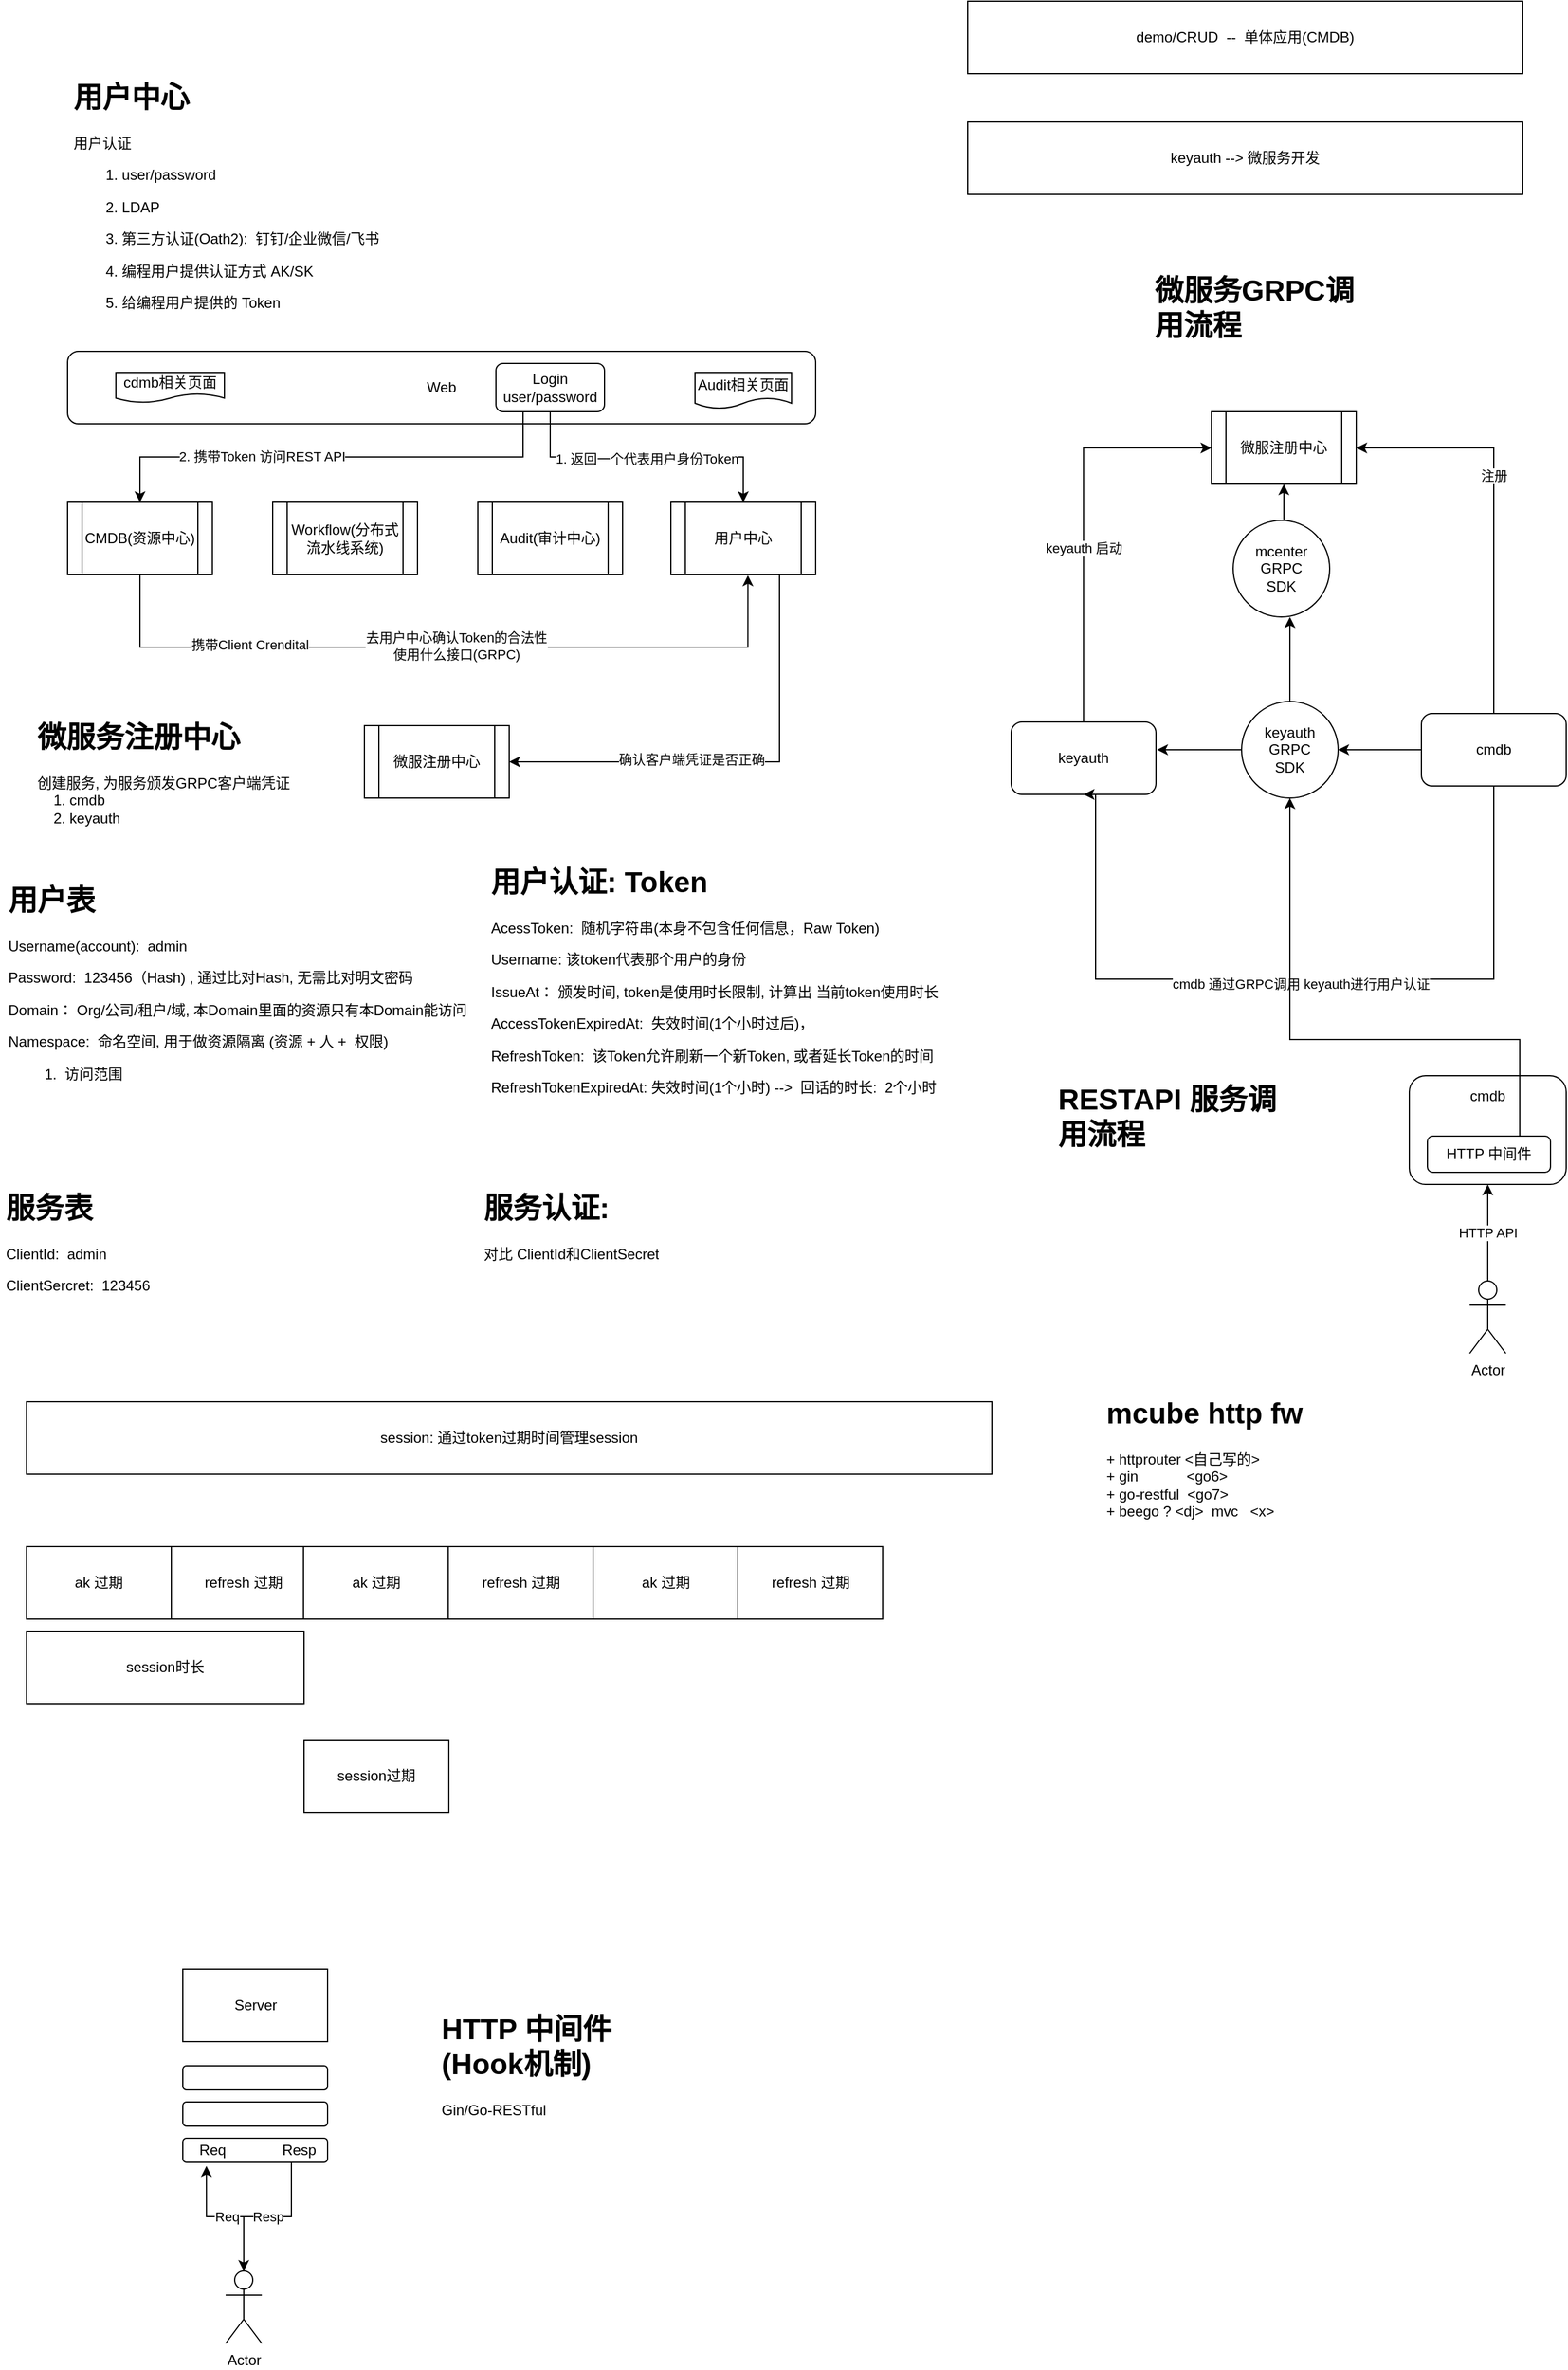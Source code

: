 <mxfile version="18.0.6" type="device"><diagram id="G756LH1hDW1Aa-78v-p-" name="第 1 页"><mxGraphModel dx="1422" dy="2034" grid="1" gridSize="10" guides="1" tooltips="1" connect="1" arrows="1" fold="1" page="1" pageScale="1" pageWidth="827" pageHeight="1169" math="0" shadow="0"><root><mxCell id="0"/><mxCell id="1" parent="0"/><mxCell id="xSLvx6TmoijCLrKCCrkI-1" value="&lt;h1&gt;用户中心&lt;/h1&gt;&lt;p&gt;用户认证&lt;/p&gt;&lt;p&gt;&lt;span style=&quot;white-space: pre;&quot;&gt;&#9;&lt;/span&gt;1. user/password&lt;/p&gt;&lt;p&gt;&amp;nbsp; &amp;nbsp; &amp;nbsp; &amp;nbsp; 2. LDAP&lt;/p&gt;&lt;p&gt;&amp;nbsp; &amp;nbsp; &amp;nbsp; &amp;nbsp; 3. 第三方认证(Oath2):&amp;nbsp; 钉钉/企业微信/飞书&lt;/p&gt;&lt;p&gt;&amp;nbsp; &amp;nbsp; &amp;nbsp; &amp;nbsp; 4. 编程用户提供认证方式 AK/SK&amp;nbsp;&lt;/p&gt;&lt;p&gt;&amp;nbsp; &amp;nbsp; &amp;nbsp; &amp;nbsp; 5. 给编程用户提供的 Token&lt;/p&gt;&lt;p&gt;&lt;br&gt;&lt;/p&gt;" style="text;html=1;strokeColor=none;fillColor=none;spacing=5;spacingTop=-20;whiteSpace=wrap;overflow=hidden;rounded=0;" parent="1" vertex="1"><mxGeometry x="104" y="-10" width="311" height="210" as="geometry"/></mxCell><mxCell id="xSLvx6TmoijCLrKCCrkI-16" style="edgeStyle=orthogonalEdgeStyle;rounded=0;orthogonalLoop=1;jettySize=auto;html=1;exitX=0.5;exitY=1;exitDx=0;exitDy=0;entryX=0.532;entryY=1.008;entryDx=0;entryDy=0;entryPerimeter=0;" parent="1" source="xSLvx6TmoijCLrKCCrkI-2" target="xSLvx6TmoijCLrKCCrkI-8" edge="1"><mxGeometry relative="1" as="geometry"><Array as="points"><mxPoint x="164" y="465"/><mxPoint x="668" y="465"/></Array></mxGeometry></mxCell><mxCell id="xSLvx6TmoijCLrKCCrkI-17" value="去用户中心确认Token的合法性&lt;br&gt;使用什么接口(GRPC)" style="edgeLabel;html=1;align=center;verticalAlign=middle;resizable=0;points=[];" parent="xSLvx6TmoijCLrKCCrkI-16" vertex="1" connectable="0"><mxGeometry x="0.031" y="1" relative="1" as="geometry"><mxPoint as="offset"/></mxGeometry></mxCell><mxCell id="fUPeGcEdd1haUaWr4Al_-3" value="携带Client Crendital" style="edgeLabel;html=1;align=center;verticalAlign=middle;resizable=0;points=[];" parent="xSLvx6TmoijCLrKCCrkI-16" vertex="1" connectable="0"><mxGeometry x="-0.515" y="2" relative="1" as="geometry"><mxPoint as="offset"/></mxGeometry></mxCell><mxCell id="xSLvx6TmoijCLrKCCrkI-2" value="CMDB(资源中心)" style="shape=process;whiteSpace=wrap;html=1;backgroundOutline=1;" parent="1" vertex="1"><mxGeometry x="104" y="345" width="120" height="60" as="geometry"/></mxCell><mxCell id="xSLvx6TmoijCLrKCCrkI-3" value="Workflow(分布式流水线系统)" style="shape=process;whiteSpace=wrap;html=1;backgroundOutline=1;" parent="1" vertex="1"><mxGeometry x="274" y="345" width="120" height="60" as="geometry"/></mxCell><mxCell id="xSLvx6TmoijCLrKCCrkI-4" value="Audit(审计中心)" style="shape=process;whiteSpace=wrap;html=1;backgroundOutline=1;" parent="1" vertex="1"><mxGeometry x="444" y="345" width="120" height="60" as="geometry"/></mxCell><mxCell id="xSLvx6TmoijCLrKCCrkI-5" value="Web" style="rounded=1;whiteSpace=wrap;html=1;" parent="1" vertex="1"><mxGeometry x="104" y="220" width="620" height="60" as="geometry"/></mxCell><mxCell id="xSLvx6TmoijCLrKCCrkI-6" value="cdmb相关页面" style="shape=document;whiteSpace=wrap;html=1;boundedLbl=1;" parent="1" vertex="1"><mxGeometry x="144" y="237.5" width="90" height="25" as="geometry"/></mxCell><mxCell id="xSLvx6TmoijCLrKCCrkI-7" value="Audit相关页面" style="shape=document;whiteSpace=wrap;html=1;boundedLbl=1;" parent="1" vertex="1"><mxGeometry x="624" y="237.5" width="80" height="30" as="geometry"/></mxCell><mxCell id="fUPeGcEdd1haUaWr4Al_-7" style="edgeStyle=orthogonalEdgeStyle;rounded=0;orthogonalLoop=1;jettySize=auto;html=1;exitX=0.75;exitY=1;exitDx=0;exitDy=0;entryX=1;entryY=0.5;entryDx=0;entryDy=0;" parent="1" source="xSLvx6TmoijCLrKCCrkI-8" target="fUPeGcEdd1haUaWr4Al_-2" edge="1"><mxGeometry relative="1" as="geometry"/></mxCell><mxCell id="fUPeGcEdd1haUaWr4Al_-8" value="确认客户端凭证是否正确" style="edgeLabel;html=1;align=center;verticalAlign=middle;resizable=0;points=[];" parent="fUPeGcEdd1haUaWr4Al_-7" vertex="1" connectable="0"><mxGeometry x="0.203" y="-2" relative="1" as="geometry"><mxPoint as="offset"/></mxGeometry></mxCell><mxCell id="xSLvx6TmoijCLrKCCrkI-8" value="用户中心" style="shape=process;whiteSpace=wrap;html=1;backgroundOutline=1;" parent="1" vertex="1"><mxGeometry x="604" y="345" width="120" height="60" as="geometry"/></mxCell><mxCell id="xSLvx6TmoijCLrKCCrkI-10" style="edgeStyle=orthogonalEdgeStyle;rounded=0;orthogonalLoop=1;jettySize=auto;html=1;exitX=0.5;exitY=1;exitDx=0;exitDy=0;entryX=0.5;entryY=0;entryDx=0;entryDy=0;" parent="1" source="xSLvx6TmoijCLrKCCrkI-9" target="xSLvx6TmoijCLrKCCrkI-8" edge="1"><mxGeometry relative="1" as="geometry"/></mxCell><mxCell id="xSLvx6TmoijCLrKCCrkI-11" value="1. 返回一个代表用户身份Token" style="edgeLabel;html=1;align=center;verticalAlign=middle;resizable=0;points=[];" parent="xSLvx6TmoijCLrKCCrkI-10" vertex="1" connectable="0"><mxGeometry x="-0.106" y="-1" relative="1" as="geometry"><mxPoint x="12" as="offset"/></mxGeometry></mxCell><mxCell id="xSLvx6TmoijCLrKCCrkI-14" style="edgeStyle=orthogonalEdgeStyle;rounded=0;orthogonalLoop=1;jettySize=auto;html=1;exitX=0.25;exitY=1;exitDx=0;exitDy=0;entryX=0.5;entryY=0;entryDx=0;entryDy=0;" parent="1" source="xSLvx6TmoijCLrKCCrkI-9" target="xSLvx6TmoijCLrKCCrkI-2" edge="1"><mxGeometry relative="1" as="geometry"/></mxCell><mxCell id="xSLvx6TmoijCLrKCCrkI-15" value="2. 携带Token 访问REST API" style="edgeLabel;html=1;align=center;verticalAlign=middle;resizable=0;points=[];" parent="xSLvx6TmoijCLrKCCrkI-14" vertex="1" connectable="0"><mxGeometry x="0.293" y="-1" relative="1" as="geometry"><mxPoint as="offset"/></mxGeometry></mxCell><mxCell id="xSLvx6TmoijCLrKCCrkI-9" value="Login&lt;br&gt;user/password" style="rounded=1;whiteSpace=wrap;html=1;" parent="1" vertex="1"><mxGeometry x="459" y="230" width="90" height="40" as="geometry"/></mxCell><mxCell id="xSLvx6TmoijCLrKCCrkI-24" value="&lt;h1&gt;用户表&lt;/h1&gt;&lt;p&gt;Username(account):&amp;nbsp; admin&lt;/p&gt;&lt;p&gt;Password:&amp;nbsp; 123456（Hash) , 通过比对Hash, 无需比对明文密码&lt;/p&gt;&lt;p&gt;Domain： Org/公司/租户/域, 本Domain里面的资源只有本Domain能访问&lt;/p&gt;&lt;p&gt;Namespace:&amp;nbsp; 命名空间, 用于做资源隔离 (资源 + 人 +&amp;nbsp; 权限)&lt;/p&gt;&lt;p&gt;&amp;nbsp; &amp;nbsp; &amp;nbsp; &amp;nbsp; &amp;nbsp;1.&amp;nbsp; 访问范围&lt;/p&gt;" style="text;html=1;strokeColor=none;fillColor=none;spacing=5;spacingTop=-20;whiteSpace=wrap;overflow=hidden;rounded=0;" parent="1" vertex="1"><mxGeometry x="50" y="655" width="396" height="185" as="geometry"/></mxCell><mxCell id="xSLvx6TmoijCLrKCCrkI-25" value="&lt;h1&gt;用户认证: Token&lt;/h1&gt;&lt;p&gt;AcessToken:&amp;nbsp; 随机字符串(本身不包含任何信息，Raw Token)&lt;/p&gt;&lt;p&gt;Username: 该token代表那个用户的身份&lt;/p&gt;&lt;p&gt;IssueAt： 颁发时间, token是使用时长限制, 计算出 当前token使用时长&lt;/p&gt;&lt;p&gt;AccessTokenExpiredAt:&amp;nbsp; 失效时间(1个小时过后)，&lt;/p&gt;&lt;p&gt;RefreshToken:&amp;nbsp; 该Token允许刷新一个新Token, 或者延长Token的时间&lt;/p&gt;&lt;p&gt;RefreshTokenExpiredAt: 失效时间(1个小时) --&amp;gt;&amp;nbsp; 回话的时长:&amp;nbsp; 2个小时&lt;/p&gt;" style="text;html=1;strokeColor=none;fillColor=none;spacing=5;spacingTop=-20;whiteSpace=wrap;overflow=hidden;rounded=0;" parent="1" vertex="1"><mxGeometry x="450" y="640" width="436" height="220" as="geometry"/></mxCell><mxCell id="xSLvx6TmoijCLrKCCrkI-26" value="&lt;h1&gt;服务表&lt;/h1&gt;&lt;p&gt;ClientId:&amp;nbsp; admin&lt;/p&gt;&lt;p&gt;ClientSercret:&amp;nbsp; 123456&lt;/p&gt;" style="text;html=1;strokeColor=none;fillColor=none;spacing=5;spacingTop=-20;whiteSpace=wrap;overflow=hidden;rounded=0;" parent="1" vertex="1"><mxGeometry x="48" y="910" width="396" height="185" as="geometry"/></mxCell><mxCell id="xSLvx6TmoijCLrKCCrkI-27" value="&lt;h1&gt;服务认证:&lt;/h1&gt;&lt;p&gt;对比 ClientId和ClientSecret&lt;/p&gt;" style="text;html=1;strokeColor=none;fillColor=none;spacing=5;spacingTop=-20;whiteSpace=wrap;overflow=hidden;rounded=0;" parent="1" vertex="1"><mxGeometry x="444" y="910" width="436" height="220" as="geometry"/></mxCell><mxCell id="fUPeGcEdd1haUaWr4Al_-2" value="微服注册中心" style="shape=process;whiteSpace=wrap;html=1;backgroundOutline=1;" parent="1" vertex="1"><mxGeometry x="350" y="530" width="120" height="60" as="geometry"/></mxCell><mxCell id="fUPeGcEdd1haUaWr4Al_-4" value="&lt;h1&gt;微服务注册中心&lt;/h1&gt;&lt;div&gt;创建服务, 为服务颁发GRPC客户端凭证&lt;/div&gt;&lt;div&gt;&amp;nbsp; &amp;nbsp; 1. cmdb&amp;nbsp; &amp;nbsp; &amp;nbsp;&lt;/div&gt;&lt;div&gt;&amp;nbsp; &amp;nbsp; 2. keyauth&lt;/div&gt;" style="text;html=1;strokeColor=none;fillColor=none;spacing=5;spacingTop=-20;whiteSpace=wrap;overflow=hidden;rounded=0;" parent="1" vertex="1"><mxGeometry x="74" y="520" width="320" height="100" as="geometry"/></mxCell><mxCell id="fUPeGcEdd1haUaWr4Al_-9" value="session: 通过token过期时间管理session" style="rounded=0;whiteSpace=wrap;html=1;" parent="1" vertex="1"><mxGeometry x="70" y="1090" width="800" height="60" as="geometry"/></mxCell><mxCell id="fUPeGcEdd1haUaWr4Al_-11" value="session时长" style="rounded=0;whiteSpace=wrap;html=1;" parent="1" vertex="1"><mxGeometry x="70" y="1280" width="230" height="60" as="geometry"/></mxCell><mxCell id="fUPeGcEdd1haUaWr4Al_-14" value="session过期" style="rounded=0;whiteSpace=wrap;html=1;" parent="1" vertex="1"><mxGeometry x="300" y="1370" width="120" height="60" as="geometry"/></mxCell><mxCell id="fUPeGcEdd1haUaWr4Al_-15" value="ak 过期" style="rounded=0;whiteSpace=wrap;html=1;" parent="1" vertex="1"><mxGeometry x="70" y="1210" width="120" height="60" as="geometry"/></mxCell><mxCell id="fUPeGcEdd1haUaWr4Al_-16" value="refresh 过期" style="rounded=0;whiteSpace=wrap;html=1;" parent="1" vertex="1"><mxGeometry x="190" y="1210" width="120" height="60" as="geometry"/></mxCell><mxCell id="fUPeGcEdd1haUaWr4Al_-17" value="ak 过期" style="rounded=0;whiteSpace=wrap;html=1;" parent="1" vertex="1"><mxGeometry x="299.5" y="1210" width="120" height="60" as="geometry"/></mxCell><mxCell id="fUPeGcEdd1haUaWr4Al_-18" value="refresh 过期" style="rounded=0;whiteSpace=wrap;html=1;" parent="1" vertex="1"><mxGeometry x="419.5" y="1210" width="120" height="60" as="geometry"/></mxCell><mxCell id="fUPeGcEdd1haUaWr4Al_-19" value="ak 过期" style="rounded=0;whiteSpace=wrap;html=1;" parent="1" vertex="1"><mxGeometry x="539.5" y="1210" width="120" height="60" as="geometry"/></mxCell><mxCell id="fUPeGcEdd1haUaWr4Al_-20" value="refresh 过期" style="rounded=0;whiteSpace=wrap;html=1;" parent="1" vertex="1"><mxGeometry x="659.5" y="1210" width="120" height="60" as="geometry"/></mxCell><mxCell id="fUPeGcEdd1haUaWr4Al_-22" value="微服注册中心" style="shape=process;whiteSpace=wrap;html=1;backgroundOutline=1;" parent="1" vertex="1"><mxGeometry x="1052" y="270" width="120" height="60" as="geometry"/></mxCell><mxCell id="fUPeGcEdd1haUaWr4Al_-24" style="edgeStyle=orthogonalEdgeStyle;rounded=0;orthogonalLoop=1;jettySize=auto;html=1;exitX=0.5;exitY=0;exitDx=0;exitDy=0;entryX=0;entryY=0.5;entryDx=0;entryDy=0;" parent="1" source="fUPeGcEdd1haUaWr4Al_-23" target="fUPeGcEdd1haUaWr4Al_-22" edge="1"><mxGeometry relative="1" as="geometry"/></mxCell><mxCell id="fUPeGcEdd1haUaWr4Al_-25" value="keyauth 启动" style="edgeLabel;html=1;align=center;verticalAlign=middle;resizable=0;points=[];" parent="fUPeGcEdd1haUaWr4Al_-24" vertex="1" connectable="0"><mxGeometry x="-0.135" relative="1" as="geometry"><mxPoint as="offset"/></mxGeometry></mxCell><mxCell id="fUPeGcEdd1haUaWr4Al_-23" value="keyauth" style="rounded=1;whiteSpace=wrap;html=1;" parent="1" vertex="1"><mxGeometry x="886" y="527" width="120" height="60" as="geometry"/></mxCell><mxCell id="fUPeGcEdd1haUaWr4Al_-27" style="edgeStyle=orthogonalEdgeStyle;rounded=0;orthogonalLoop=1;jettySize=auto;html=1;exitX=0.5;exitY=0;exitDx=0;exitDy=0;entryX=1;entryY=0.5;entryDx=0;entryDy=0;" parent="1" source="fUPeGcEdd1haUaWr4Al_-26" target="fUPeGcEdd1haUaWr4Al_-22" edge="1"><mxGeometry relative="1" as="geometry"/></mxCell><mxCell id="fUPeGcEdd1haUaWr4Al_-28" value="注册" style="edgeLabel;html=1;align=center;verticalAlign=middle;resizable=0;points=[];" parent="fUPeGcEdd1haUaWr4Al_-27" vertex="1" connectable="0"><mxGeometry x="0.183" relative="1" as="geometry"><mxPoint as="offset"/></mxGeometry></mxCell><mxCell id="fUPeGcEdd1haUaWr4Al_-29" style="edgeStyle=orthogonalEdgeStyle;rounded=0;orthogonalLoop=1;jettySize=auto;html=1;exitX=0.5;exitY=1;exitDx=0;exitDy=0;entryX=0.5;entryY=1;entryDx=0;entryDy=0;" parent="1" source="fUPeGcEdd1haUaWr4Al_-26" target="fUPeGcEdd1haUaWr4Al_-23" edge="1"><mxGeometry relative="1" as="geometry"><Array as="points"><mxPoint x="1286" y="740"/><mxPoint x="956" y="740"/><mxPoint x="956" y="587"/></Array></mxGeometry></mxCell><mxCell id="fUPeGcEdd1haUaWr4Al_-30" value="cmdb 通过GRPC调用 keyauth进行用户认证" style="edgeLabel;html=1;align=center;verticalAlign=middle;resizable=0;points=[];" parent="fUPeGcEdd1haUaWr4Al_-29" vertex="1" connectable="0"><mxGeometry x="-0.018" y="4" relative="1" as="geometry"><mxPoint as="offset"/></mxGeometry></mxCell><mxCell id="fUPeGcEdd1haUaWr4Al_-32" style="edgeStyle=orthogonalEdgeStyle;rounded=0;orthogonalLoop=1;jettySize=auto;html=1;exitX=0;exitY=0.5;exitDx=0;exitDy=0;" parent="1" source="fUPeGcEdd1haUaWr4Al_-26" target="fUPeGcEdd1haUaWr4Al_-31" edge="1"><mxGeometry relative="1" as="geometry"/></mxCell><mxCell id="fUPeGcEdd1haUaWr4Al_-26" value="cmdb" style="rounded=1;whiteSpace=wrap;html=1;" parent="1" vertex="1"><mxGeometry x="1226" y="520" width="120" height="60" as="geometry"/></mxCell><mxCell id="fUPeGcEdd1haUaWr4Al_-33" style="edgeStyle=orthogonalEdgeStyle;rounded=0;orthogonalLoop=1;jettySize=auto;html=1;exitX=0;exitY=0.5;exitDx=0;exitDy=0;entryX=1.008;entryY=0.383;entryDx=0;entryDy=0;entryPerimeter=0;" parent="1" source="fUPeGcEdd1haUaWr4Al_-31" target="fUPeGcEdd1haUaWr4Al_-23" edge="1"><mxGeometry relative="1" as="geometry"/></mxCell><mxCell id="fUPeGcEdd1haUaWr4Al_-36" style="edgeStyle=orthogonalEdgeStyle;rounded=0;orthogonalLoop=1;jettySize=auto;html=1;exitX=0.5;exitY=0;exitDx=0;exitDy=0;entryX=0.588;entryY=1;entryDx=0;entryDy=0;entryPerimeter=0;" parent="1" source="fUPeGcEdd1haUaWr4Al_-31" target="fUPeGcEdd1haUaWr4Al_-35" edge="1"><mxGeometry relative="1" as="geometry"/></mxCell><mxCell id="fUPeGcEdd1haUaWr4Al_-31" value="keyauth&lt;br&gt;GRPC&lt;br&gt;SDK" style="ellipse;whiteSpace=wrap;html=1;aspect=fixed;" parent="1" vertex="1"><mxGeometry x="1077" y="510" width="80" height="80" as="geometry"/></mxCell><mxCell id="fUPeGcEdd1haUaWr4Al_-37" style="edgeStyle=orthogonalEdgeStyle;rounded=0;orthogonalLoop=1;jettySize=auto;html=1;exitX=0.5;exitY=0;exitDx=0;exitDy=0;entryX=0.5;entryY=1;entryDx=0;entryDy=0;" parent="1" source="fUPeGcEdd1haUaWr4Al_-35" target="fUPeGcEdd1haUaWr4Al_-22" edge="1"><mxGeometry relative="1" as="geometry"/></mxCell><mxCell id="fUPeGcEdd1haUaWr4Al_-35" value="mcenter&lt;br&gt;GRPC&lt;br&gt;SDK" style="ellipse;whiteSpace=wrap;html=1;aspect=fixed;" parent="1" vertex="1"><mxGeometry x="1070" y="360" width="80" height="80" as="geometry"/></mxCell><mxCell id="fUPeGcEdd1haUaWr4Al_-38" value="demo/CRUD&amp;nbsp; --&amp;nbsp; 单体应用(CMDB)" style="rounded=0;whiteSpace=wrap;html=1;" parent="1" vertex="1"><mxGeometry x="850" y="-70" width="460" height="60" as="geometry"/></mxCell><mxCell id="fUPeGcEdd1haUaWr4Al_-39" value="keyauth --&amp;gt; 微服务开发" style="rounded=0;whiteSpace=wrap;html=1;" parent="1" vertex="1"><mxGeometry x="850" y="30" width="460" height="60" as="geometry"/></mxCell><mxCell id="fUPeGcEdd1haUaWr4Al_-40" value="&lt;h1&gt;微服务GRPC调用流程&lt;/h1&gt;" style="text;html=1;strokeColor=none;fillColor=none;spacing=5;spacingTop=-20;whiteSpace=wrap;overflow=hidden;rounded=0;" parent="1" vertex="1"><mxGeometry x="1000" y="150" width="190" height="120" as="geometry"/></mxCell><mxCell id="fUPeGcEdd1haUaWr4Al_-41" value="&lt;h1&gt;RESTAPI 服务调用流程&lt;/h1&gt;" style="text;html=1;strokeColor=none;fillColor=none;spacing=5;spacingTop=-20;whiteSpace=wrap;overflow=hidden;rounded=0;" parent="1" vertex="1"><mxGeometry x="920" y="820" width="190" height="120" as="geometry"/></mxCell><mxCell id="fUPeGcEdd1haUaWr4Al_-42" value="cmdb&lt;br&gt;&lt;br&gt;&lt;br&gt;&lt;br&gt;&lt;br&gt;" style="rounded=1;whiteSpace=wrap;html=1;" parent="1" vertex="1"><mxGeometry x="1216" y="820" width="130" height="90" as="geometry"/></mxCell><mxCell id="fUPeGcEdd1haUaWr4Al_-44" value="HTTP API" style="edgeStyle=orthogonalEdgeStyle;rounded=0;orthogonalLoop=1;jettySize=auto;html=1;exitX=0.5;exitY=0;exitDx=0;exitDy=0;exitPerimeter=0;entryX=0.5;entryY=1;entryDx=0;entryDy=0;" parent="1" source="fUPeGcEdd1haUaWr4Al_-43" target="fUPeGcEdd1haUaWr4Al_-42" edge="1"><mxGeometry relative="1" as="geometry"/></mxCell><mxCell id="fUPeGcEdd1haUaWr4Al_-43" value="Actor" style="shape=umlActor;verticalLabelPosition=bottom;verticalAlign=top;html=1;outlineConnect=0;" parent="1" vertex="1"><mxGeometry x="1266" y="990" width="30" height="60" as="geometry"/></mxCell><mxCell id="fUPeGcEdd1haUaWr4Al_-47" style="edgeStyle=orthogonalEdgeStyle;rounded=0;orthogonalLoop=1;jettySize=auto;html=1;exitX=0.75;exitY=0;exitDx=0;exitDy=0;entryX=0.5;entryY=1;entryDx=0;entryDy=0;" parent="1" source="fUPeGcEdd1haUaWr4Al_-46" target="fUPeGcEdd1haUaWr4Al_-31" edge="1"><mxGeometry relative="1" as="geometry"><Array as="points"><mxPoint x="1308" y="790"/><mxPoint x="1117" y="790"/></Array></mxGeometry></mxCell><mxCell id="fUPeGcEdd1haUaWr4Al_-46" value="HTTP 中间件" style="rounded=1;whiteSpace=wrap;html=1;" parent="1" vertex="1"><mxGeometry x="1231" y="870" width="102" height="30" as="geometry"/></mxCell><mxCell id="Tjyl25XRf5FN3J44_s2B-1" value="Server" style="rounded=0;whiteSpace=wrap;html=1;" vertex="1" parent="1"><mxGeometry x="199.5" y="1560" width="120" height="60" as="geometry"/></mxCell><mxCell id="Tjyl25XRf5FN3J44_s2B-8" value="Req" style="edgeStyle=orthogonalEdgeStyle;rounded=0;orthogonalLoop=1;jettySize=auto;html=1;exitX=0.5;exitY=0;exitDx=0;exitDy=0;exitPerimeter=0;entryX=0.163;entryY=1.15;entryDx=0;entryDy=0;entryPerimeter=0;" edge="1" parent="1" source="Tjyl25XRf5FN3J44_s2B-2" target="Tjyl25XRf5FN3J44_s2B-6"><mxGeometry relative="1" as="geometry"/></mxCell><mxCell id="Tjyl25XRf5FN3J44_s2B-2" value="Actor" style="shape=umlActor;verticalLabelPosition=bottom;verticalAlign=top;html=1;outlineConnect=0;" vertex="1" parent="1"><mxGeometry x="235" y="1810" width="30" height="60" as="geometry"/></mxCell><mxCell id="Tjyl25XRf5FN3J44_s2B-3" value="" style="rounded=1;whiteSpace=wrap;html=1;" vertex="1" parent="1"><mxGeometry x="199.5" y="1640" width="120" height="20" as="geometry"/></mxCell><mxCell id="Tjyl25XRf5FN3J44_s2B-4" value="" style="rounded=1;whiteSpace=wrap;html=1;" vertex="1" parent="1"><mxGeometry x="199.5" y="1670" width="120" height="20" as="geometry"/></mxCell><mxCell id="Tjyl25XRf5FN3J44_s2B-9" value="Resp" style="edgeStyle=orthogonalEdgeStyle;rounded=0;orthogonalLoop=1;jettySize=auto;html=1;exitX=0.75;exitY=1;exitDx=0;exitDy=0;entryX=0.5;entryY=0;entryDx=0;entryDy=0;entryPerimeter=0;" edge="1" parent="1" source="Tjyl25XRf5FN3J44_s2B-6" target="Tjyl25XRf5FN3J44_s2B-2"><mxGeometry relative="1" as="geometry"/></mxCell><mxCell id="Tjyl25XRf5FN3J44_s2B-6" value="&amp;nbsp;Req&amp;nbsp; &amp;nbsp; &amp;nbsp; &amp;nbsp; &amp;nbsp; &amp;nbsp; &amp;nbsp; Resp" style="rounded=1;whiteSpace=wrap;html=1;" vertex="1" parent="1"><mxGeometry x="199.5" y="1700" width="120" height="20" as="geometry"/></mxCell><mxCell id="Tjyl25XRf5FN3J44_s2B-10" value="&lt;h1&gt;HTTP 中间件 (Hook机制)&lt;/h1&gt;&lt;p&gt;Gin/Go-RESTful&lt;/p&gt;" style="text;html=1;strokeColor=none;fillColor=none;spacing=5;spacingTop=-20;whiteSpace=wrap;overflow=hidden;rounded=0;" vertex="1" parent="1"><mxGeometry x="409" y="1590" width="190" height="120" as="geometry"/></mxCell><mxCell id="Tjyl25XRf5FN3J44_s2B-11" value="&lt;h1&gt;mcube http fw&lt;/h1&gt;&lt;div&gt;+ httprouter &amp;lt;自己写的&amp;gt;&lt;/div&gt;&lt;div&gt;+ gin&amp;nbsp; &amp;nbsp; &amp;nbsp; &amp;nbsp; &amp;nbsp; &amp;nbsp; &amp;lt;go6&amp;gt;&lt;/div&gt;&lt;div&gt;+ go-restful&amp;nbsp; &amp;lt;go7&amp;gt;&lt;/div&gt;&lt;div&gt;+ beego ? &amp;lt;dj&amp;gt;&amp;nbsp; mvc&amp;nbsp; &amp;nbsp;&amp;lt;x&amp;gt;&lt;/div&gt;&lt;p&gt;&lt;br&gt;&lt;/p&gt;" style="text;html=1;strokeColor=none;fillColor=none;spacing=5;spacingTop=-20;whiteSpace=wrap;overflow=hidden;rounded=0;" vertex="1" parent="1"><mxGeometry x="960" y="1080" width="190" height="120" as="geometry"/></mxCell></root></mxGraphModel></diagram></mxfile>